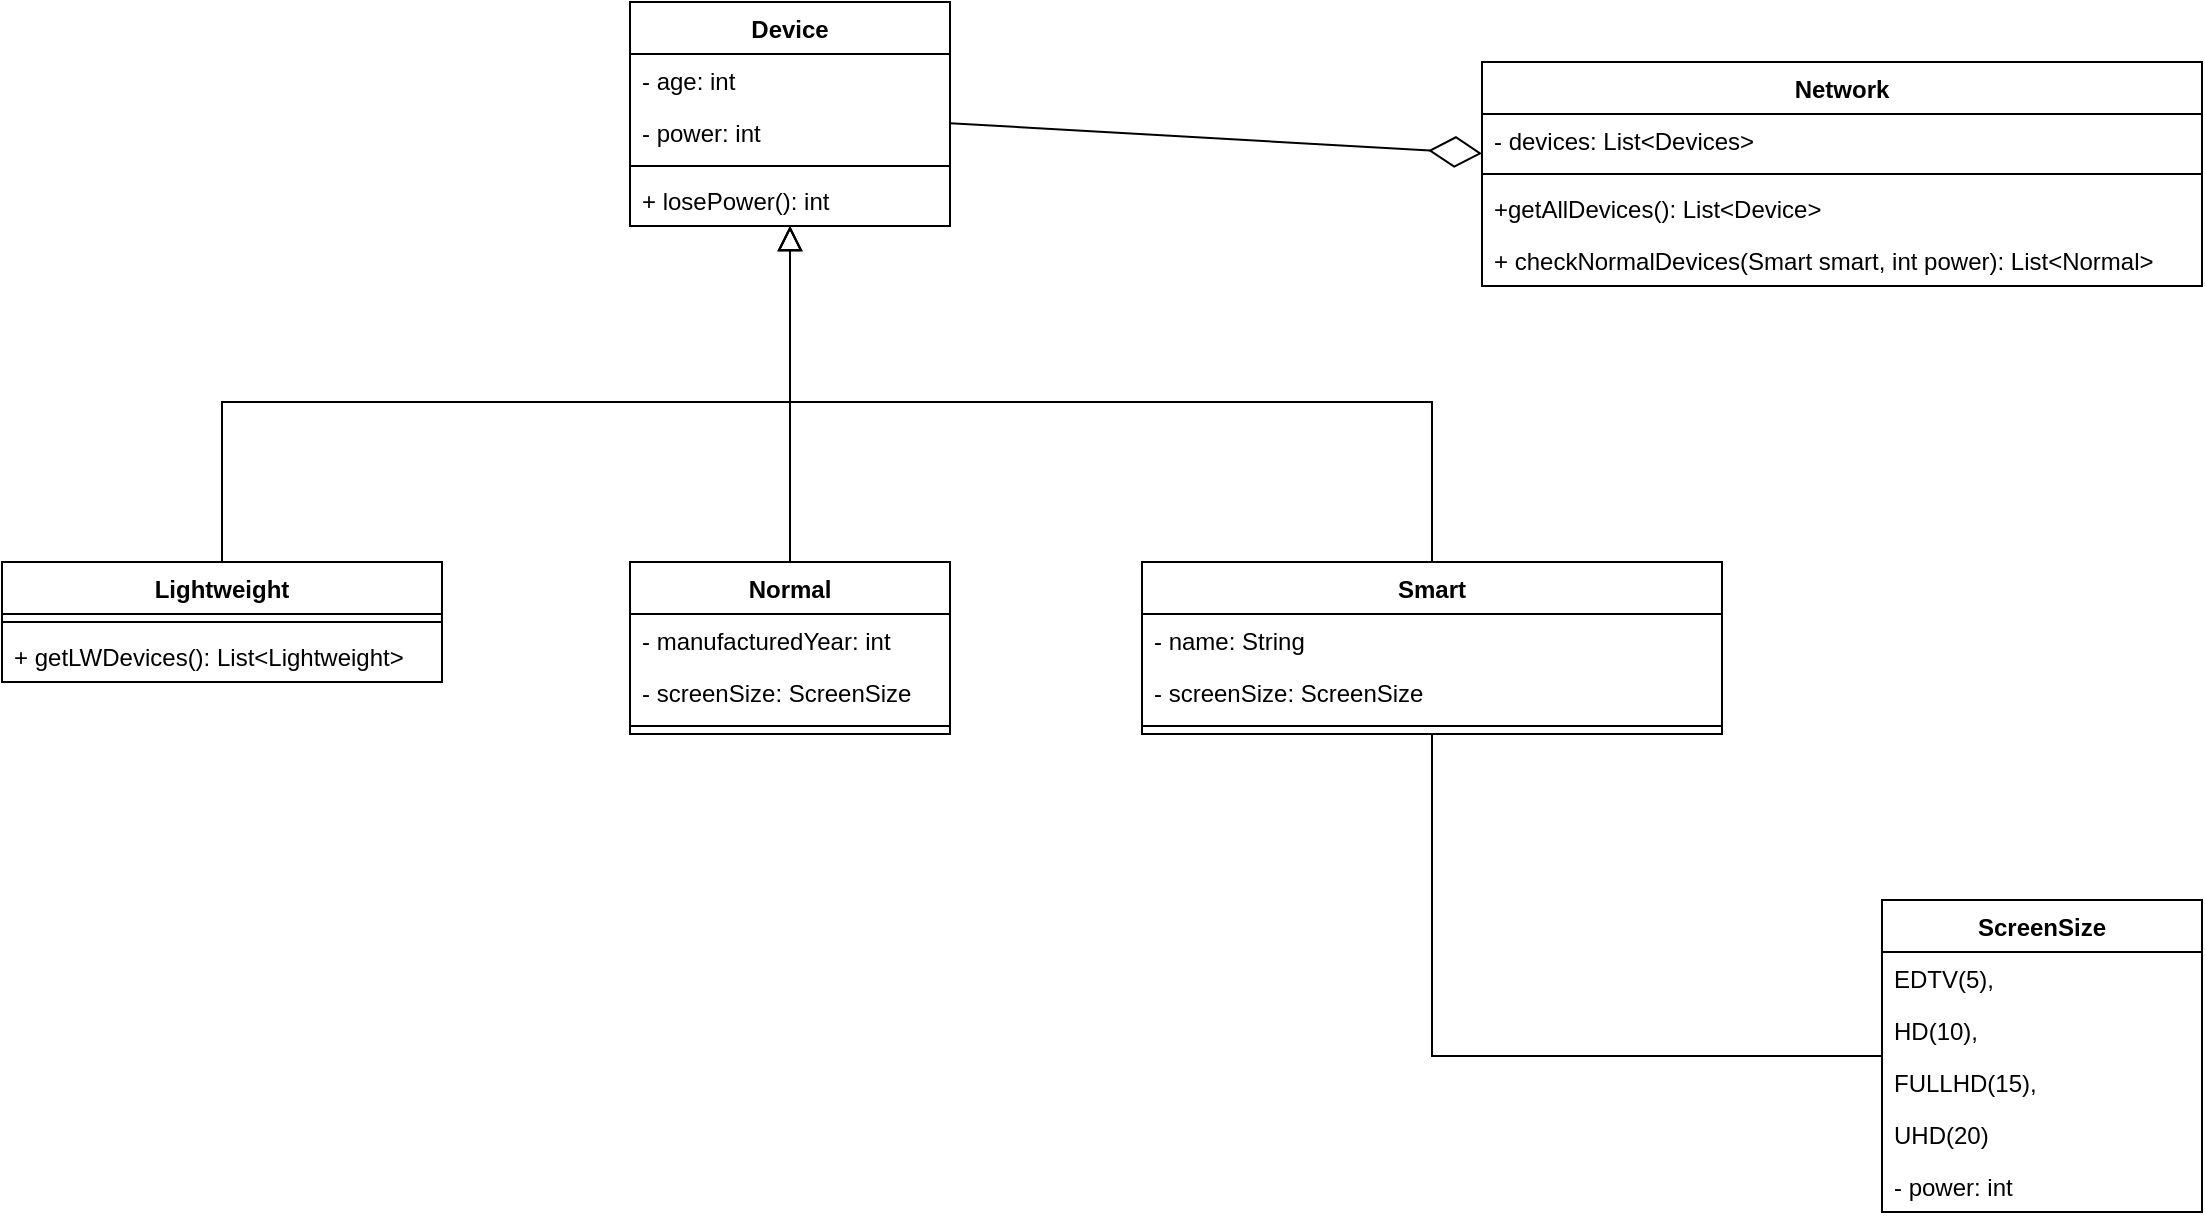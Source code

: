<mxfile version="20.3.0" type="github">
  <diagram id="C5RBs43oDa-KdzZeNtuy" name="Page-1">
    <mxGraphModel dx="2175" dy="1942" grid="1" gridSize="10" guides="1" tooltips="1" connect="1" arrows="1" fold="1" page="1" pageScale="1" pageWidth="827" pageHeight="1169" math="0" shadow="0">
      <root>
        <mxCell id="WIyWlLk6GJQsqaUBKTNV-0" />
        <mxCell id="WIyWlLk6GJQsqaUBKTNV-1" parent="WIyWlLk6GJQsqaUBKTNV-0" />
        <mxCell id="CapTGZTRDFR9SoKvKdMR-0" value="Network" style="swimlane;fontStyle=1;childLayout=stackLayout;horizontal=1;startSize=26;horizontalStack=0;resizeParent=1;resizeParentMax=0;resizeLast=0;collapsible=1;marginBottom=0;" vertex="1" parent="WIyWlLk6GJQsqaUBKTNV-1">
          <mxGeometry x="680" y="10" width="360" height="112" as="geometry" />
        </mxCell>
        <mxCell id="CapTGZTRDFR9SoKvKdMR-38" value="- devices: List&lt;Devices&gt;" style="text;strokeColor=none;fillColor=none;align=left;verticalAlign=top;spacingLeft=4;spacingRight=4;overflow=hidden;rotatable=0;points=[[0,0.5],[1,0.5]];portConstraint=eastwest;" vertex="1" parent="CapTGZTRDFR9SoKvKdMR-0">
          <mxGeometry y="26" width="360" height="26" as="geometry" />
        </mxCell>
        <mxCell id="CapTGZTRDFR9SoKvKdMR-1" value="" style="line;strokeWidth=1;fillColor=none;align=left;verticalAlign=middle;spacingTop=-1;spacingLeft=3;spacingRight=3;rotatable=0;labelPosition=right;points=[];portConstraint=eastwest;" vertex="1" parent="CapTGZTRDFR9SoKvKdMR-0">
          <mxGeometry y="52" width="360" height="8" as="geometry" />
        </mxCell>
        <mxCell id="CapTGZTRDFR9SoKvKdMR-2" value="+getAllDevices(): List&lt;Device&gt;" style="text;strokeColor=none;fillColor=none;align=left;verticalAlign=top;spacingLeft=4;spacingRight=4;overflow=hidden;rotatable=0;points=[[0,0.5],[1,0.5]];portConstraint=eastwest;" vertex="1" parent="CapTGZTRDFR9SoKvKdMR-0">
          <mxGeometry y="60" width="360" height="26" as="geometry" />
        </mxCell>
        <mxCell id="CapTGZTRDFR9SoKvKdMR-20" value="+ checkNormalDevices(Smart smart, int power): List&lt;Normal&gt;" style="text;strokeColor=none;fillColor=none;align=left;verticalAlign=top;spacingLeft=4;spacingRight=4;overflow=hidden;rotatable=0;points=[[0,0.5],[1,0.5]];portConstraint=eastwest;" vertex="1" parent="CapTGZTRDFR9SoKvKdMR-0">
          <mxGeometry y="86" width="360" height="26" as="geometry" />
        </mxCell>
        <mxCell id="CapTGZTRDFR9SoKvKdMR-3" value="Device" style="swimlane;fontStyle=1;childLayout=stackLayout;horizontal=1;startSize=26;horizontalStack=0;resizeParent=1;resizeParentMax=0;resizeLast=0;collapsible=1;marginBottom=0;" vertex="1" parent="WIyWlLk6GJQsqaUBKTNV-1">
          <mxGeometry x="254" y="-20" width="160" height="112" as="geometry" />
        </mxCell>
        <mxCell id="CapTGZTRDFR9SoKvKdMR-4" value="- age: int" style="text;strokeColor=none;fillColor=none;align=left;verticalAlign=top;spacingLeft=4;spacingRight=4;overflow=hidden;rotatable=0;points=[[0,0.5],[1,0.5]];portConstraint=eastwest;" vertex="1" parent="CapTGZTRDFR9SoKvKdMR-3">
          <mxGeometry y="26" width="160" height="26" as="geometry" />
        </mxCell>
        <mxCell id="CapTGZTRDFR9SoKvKdMR-5" value="- power: int" style="text;strokeColor=none;fillColor=none;align=left;verticalAlign=top;spacingLeft=4;spacingRight=4;overflow=hidden;rotatable=0;points=[[0,0.5],[1,0.5]];portConstraint=eastwest;" vertex="1" parent="CapTGZTRDFR9SoKvKdMR-3">
          <mxGeometry y="52" width="160" height="26" as="geometry" />
        </mxCell>
        <mxCell id="CapTGZTRDFR9SoKvKdMR-6" value="" style="line;strokeWidth=1;fillColor=none;align=left;verticalAlign=middle;spacingTop=-1;spacingLeft=3;spacingRight=3;rotatable=0;labelPosition=right;points=[];portConstraint=eastwest;" vertex="1" parent="CapTGZTRDFR9SoKvKdMR-3">
          <mxGeometry y="78" width="160" height="8" as="geometry" />
        </mxCell>
        <mxCell id="CapTGZTRDFR9SoKvKdMR-8" value="+ losePower(): int" style="text;strokeColor=none;fillColor=none;align=left;verticalAlign=top;spacingLeft=4;spacingRight=4;overflow=hidden;rotatable=0;points=[[0,0.5],[1,0.5]];portConstraint=eastwest;" vertex="1" parent="CapTGZTRDFR9SoKvKdMR-3">
          <mxGeometry y="86" width="160" height="26" as="geometry" />
        </mxCell>
        <mxCell id="CapTGZTRDFR9SoKvKdMR-27" style="edgeStyle=orthogonalEdgeStyle;rounded=0;orthogonalLoop=1;jettySize=auto;html=1;endArrow=block;endFill=0;endSize=10;" edge="1" parent="WIyWlLk6GJQsqaUBKTNV-1" source="CapTGZTRDFR9SoKvKdMR-9" target="CapTGZTRDFR9SoKvKdMR-3">
          <mxGeometry relative="1" as="geometry">
            <Array as="points">
              <mxPoint x="50" y="180" />
              <mxPoint x="334" y="180" />
            </Array>
          </mxGeometry>
        </mxCell>
        <mxCell id="CapTGZTRDFR9SoKvKdMR-9" value="Lightweight" style="swimlane;fontStyle=1;childLayout=stackLayout;horizontal=1;startSize=26;horizontalStack=0;resizeParent=1;resizeParentMax=0;resizeLast=0;collapsible=1;marginBottom=0;" vertex="1" parent="WIyWlLk6GJQsqaUBKTNV-1">
          <mxGeometry x="-60" y="260" width="220" height="60" as="geometry" />
        </mxCell>
        <mxCell id="CapTGZTRDFR9SoKvKdMR-10" value="" style="line;strokeWidth=1;fillColor=none;align=left;verticalAlign=middle;spacingTop=-1;spacingLeft=3;spacingRight=3;rotatable=0;labelPosition=right;points=[];portConstraint=eastwest;" vertex="1" parent="CapTGZTRDFR9SoKvKdMR-9">
          <mxGeometry y="26" width="220" height="8" as="geometry" />
        </mxCell>
        <mxCell id="CapTGZTRDFR9SoKvKdMR-11" value="+ getLWDevices(): List&lt;Lightweight&gt;" style="text;strokeColor=none;fillColor=none;align=left;verticalAlign=top;spacingLeft=4;spacingRight=4;overflow=hidden;rotatable=0;points=[[0,0.5],[1,0.5]];portConstraint=eastwest;" vertex="1" parent="CapTGZTRDFR9SoKvKdMR-9">
          <mxGeometry y="34" width="220" height="26" as="geometry" />
        </mxCell>
        <mxCell id="CapTGZTRDFR9SoKvKdMR-28" style="edgeStyle=orthogonalEdgeStyle;rounded=0;orthogonalLoop=1;jettySize=auto;html=1;endArrow=block;endFill=0;endSize=10;" edge="1" parent="WIyWlLk6GJQsqaUBKTNV-1" source="CapTGZTRDFR9SoKvKdMR-12" target="CapTGZTRDFR9SoKvKdMR-3">
          <mxGeometry relative="1" as="geometry" />
        </mxCell>
        <mxCell id="CapTGZTRDFR9SoKvKdMR-12" value="Normal" style="swimlane;fontStyle=1;childLayout=stackLayout;horizontal=1;startSize=26;horizontalStack=0;resizeParent=1;resizeParentMax=0;resizeLast=0;collapsible=1;marginBottom=0;" vertex="1" parent="WIyWlLk6GJQsqaUBKTNV-1">
          <mxGeometry x="254" y="260" width="160" height="86" as="geometry" />
        </mxCell>
        <mxCell id="CapTGZTRDFR9SoKvKdMR-13" value="- manufacturedYear: int" style="text;strokeColor=none;fillColor=none;align=left;verticalAlign=top;spacingLeft=4;spacingRight=4;overflow=hidden;rotatable=0;points=[[0,0.5],[1,0.5]];portConstraint=eastwest;" vertex="1" parent="CapTGZTRDFR9SoKvKdMR-12">
          <mxGeometry y="26" width="160" height="26" as="geometry" />
        </mxCell>
        <mxCell id="CapTGZTRDFR9SoKvKdMR-14" value="- screenSize: ScreenSize" style="text;strokeColor=none;fillColor=none;align=left;verticalAlign=top;spacingLeft=4;spacingRight=4;overflow=hidden;rotatable=0;points=[[0,0.5],[1,0.5]];portConstraint=eastwest;" vertex="1" parent="CapTGZTRDFR9SoKvKdMR-12">
          <mxGeometry y="52" width="160" height="26" as="geometry" />
        </mxCell>
        <mxCell id="CapTGZTRDFR9SoKvKdMR-15" value="" style="line;strokeWidth=1;fillColor=none;align=left;verticalAlign=middle;spacingTop=-1;spacingLeft=3;spacingRight=3;rotatable=0;labelPosition=right;points=[];portConstraint=eastwest;" vertex="1" parent="CapTGZTRDFR9SoKvKdMR-12">
          <mxGeometry y="78" width="160" height="8" as="geometry" />
        </mxCell>
        <mxCell id="CapTGZTRDFR9SoKvKdMR-29" style="edgeStyle=orthogonalEdgeStyle;rounded=0;orthogonalLoop=1;jettySize=auto;html=1;endArrow=block;endFill=0;endSize=10;" edge="1" parent="WIyWlLk6GJQsqaUBKTNV-1" source="CapTGZTRDFR9SoKvKdMR-16" target="CapTGZTRDFR9SoKvKdMR-3">
          <mxGeometry relative="1" as="geometry">
            <Array as="points">
              <mxPoint x="655" y="180" />
              <mxPoint x="334" y="180" />
            </Array>
          </mxGeometry>
        </mxCell>
        <mxCell id="CapTGZTRDFR9SoKvKdMR-16" value="Smart" style="swimlane;fontStyle=1;childLayout=stackLayout;horizontal=1;startSize=26;horizontalStack=0;resizeParent=1;resizeParentMax=0;resizeLast=0;collapsible=1;marginBottom=0;" vertex="1" parent="WIyWlLk6GJQsqaUBKTNV-1">
          <mxGeometry x="510" y="260" width="290" height="86" as="geometry" />
        </mxCell>
        <mxCell id="CapTGZTRDFR9SoKvKdMR-17" value="- name: String" style="text;strokeColor=none;fillColor=none;align=left;verticalAlign=top;spacingLeft=4;spacingRight=4;overflow=hidden;rotatable=0;points=[[0,0.5],[1,0.5]];portConstraint=eastwest;" vertex="1" parent="CapTGZTRDFR9SoKvKdMR-16">
          <mxGeometry y="26" width="290" height="26" as="geometry" />
        </mxCell>
        <mxCell id="CapTGZTRDFR9SoKvKdMR-18" value="- screenSize: ScreenSize" style="text;strokeColor=none;fillColor=none;align=left;verticalAlign=top;spacingLeft=4;spacingRight=4;overflow=hidden;rotatable=0;points=[[0,0.5],[1,0.5]];portConstraint=eastwest;" vertex="1" parent="CapTGZTRDFR9SoKvKdMR-16">
          <mxGeometry y="52" width="290" height="26" as="geometry" />
        </mxCell>
        <mxCell id="CapTGZTRDFR9SoKvKdMR-19" value="" style="line;strokeWidth=1;fillColor=none;align=left;verticalAlign=middle;spacingTop=-1;spacingLeft=3;spacingRight=3;rotatable=0;labelPosition=right;points=[];portConstraint=eastwest;" vertex="1" parent="CapTGZTRDFR9SoKvKdMR-16">
          <mxGeometry y="78" width="290" height="8" as="geometry" />
        </mxCell>
        <mxCell id="CapTGZTRDFR9SoKvKdMR-37" style="edgeStyle=orthogonalEdgeStyle;rounded=0;orthogonalLoop=1;jettySize=auto;html=1;endArrow=none;endFill=0;endSize=10;" edge="1" parent="WIyWlLk6GJQsqaUBKTNV-1" source="CapTGZTRDFR9SoKvKdMR-21" target="CapTGZTRDFR9SoKvKdMR-16">
          <mxGeometry relative="1" as="geometry" />
        </mxCell>
        <mxCell id="CapTGZTRDFR9SoKvKdMR-21" value="ScreenSize" style="swimlane;fontStyle=1;childLayout=stackLayout;horizontal=1;startSize=26;horizontalStack=0;resizeParent=1;resizeParentMax=0;resizeLast=0;collapsible=1;marginBottom=0;" vertex="1" parent="WIyWlLk6GJQsqaUBKTNV-1">
          <mxGeometry x="880" y="429" width="160" height="156" as="geometry" />
        </mxCell>
        <mxCell id="CapTGZTRDFR9SoKvKdMR-22" value="EDTV(5)," style="text;strokeColor=none;fillColor=none;align=left;verticalAlign=top;spacingLeft=4;spacingRight=4;overflow=hidden;rotatable=0;points=[[0,0.5],[1,0.5]];portConstraint=eastwest;" vertex="1" parent="CapTGZTRDFR9SoKvKdMR-21">
          <mxGeometry y="26" width="160" height="26" as="geometry" />
        </mxCell>
        <mxCell id="CapTGZTRDFR9SoKvKdMR-23" value="HD(10)," style="text;strokeColor=none;fillColor=none;align=left;verticalAlign=top;spacingLeft=4;spacingRight=4;overflow=hidden;rotatable=0;points=[[0,0.5],[1,0.5]];portConstraint=eastwest;" vertex="1" parent="CapTGZTRDFR9SoKvKdMR-21">
          <mxGeometry y="52" width="160" height="26" as="geometry" />
        </mxCell>
        <mxCell id="CapTGZTRDFR9SoKvKdMR-24" value="FULLHD(15)," style="text;strokeColor=none;fillColor=none;align=left;verticalAlign=top;spacingLeft=4;spacingRight=4;overflow=hidden;rotatable=0;points=[[0,0.5],[1,0.5]];portConstraint=eastwest;" vertex="1" parent="CapTGZTRDFR9SoKvKdMR-21">
          <mxGeometry y="78" width="160" height="26" as="geometry" />
        </mxCell>
        <mxCell id="CapTGZTRDFR9SoKvKdMR-25" value="UHD(20)" style="text;strokeColor=none;fillColor=none;align=left;verticalAlign=top;spacingLeft=4;spacingRight=4;overflow=hidden;rotatable=0;points=[[0,0.5],[1,0.5]];portConstraint=eastwest;" vertex="1" parent="CapTGZTRDFR9SoKvKdMR-21">
          <mxGeometry y="104" width="160" height="26" as="geometry" />
        </mxCell>
        <mxCell id="CapTGZTRDFR9SoKvKdMR-26" value="- power: int" style="text;strokeColor=none;fillColor=none;align=left;verticalAlign=top;spacingLeft=4;spacingRight=4;overflow=hidden;rotatable=0;points=[[0,0.5],[1,0.5]];portConstraint=eastwest;" vertex="1" parent="CapTGZTRDFR9SoKvKdMR-21">
          <mxGeometry y="130" width="160" height="26" as="geometry" />
        </mxCell>
        <mxCell id="CapTGZTRDFR9SoKvKdMR-30" value="" style="endArrow=diamondThin;endFill=0;endSize=24;html=1;rounded=0;" edge="1" parent="WIyWlLk6GJQsqaUBKTNV-1" source="CapTGZTRDFR9SoKvKdMR-3" target="CapTGZTRDFR9SoKvKdMR-0">
          <mxGeometry width="160" relative="1" as="geometry">
            <mxPoint x="480" y="100" as="sourcePoint" />
            <mxPoint x="640" y="100" as="targetPoint" />
          </mxGeometry>
        </mxCell>
      </root>
    </mxGraphModel>
  </diagram>
</mxfile>
